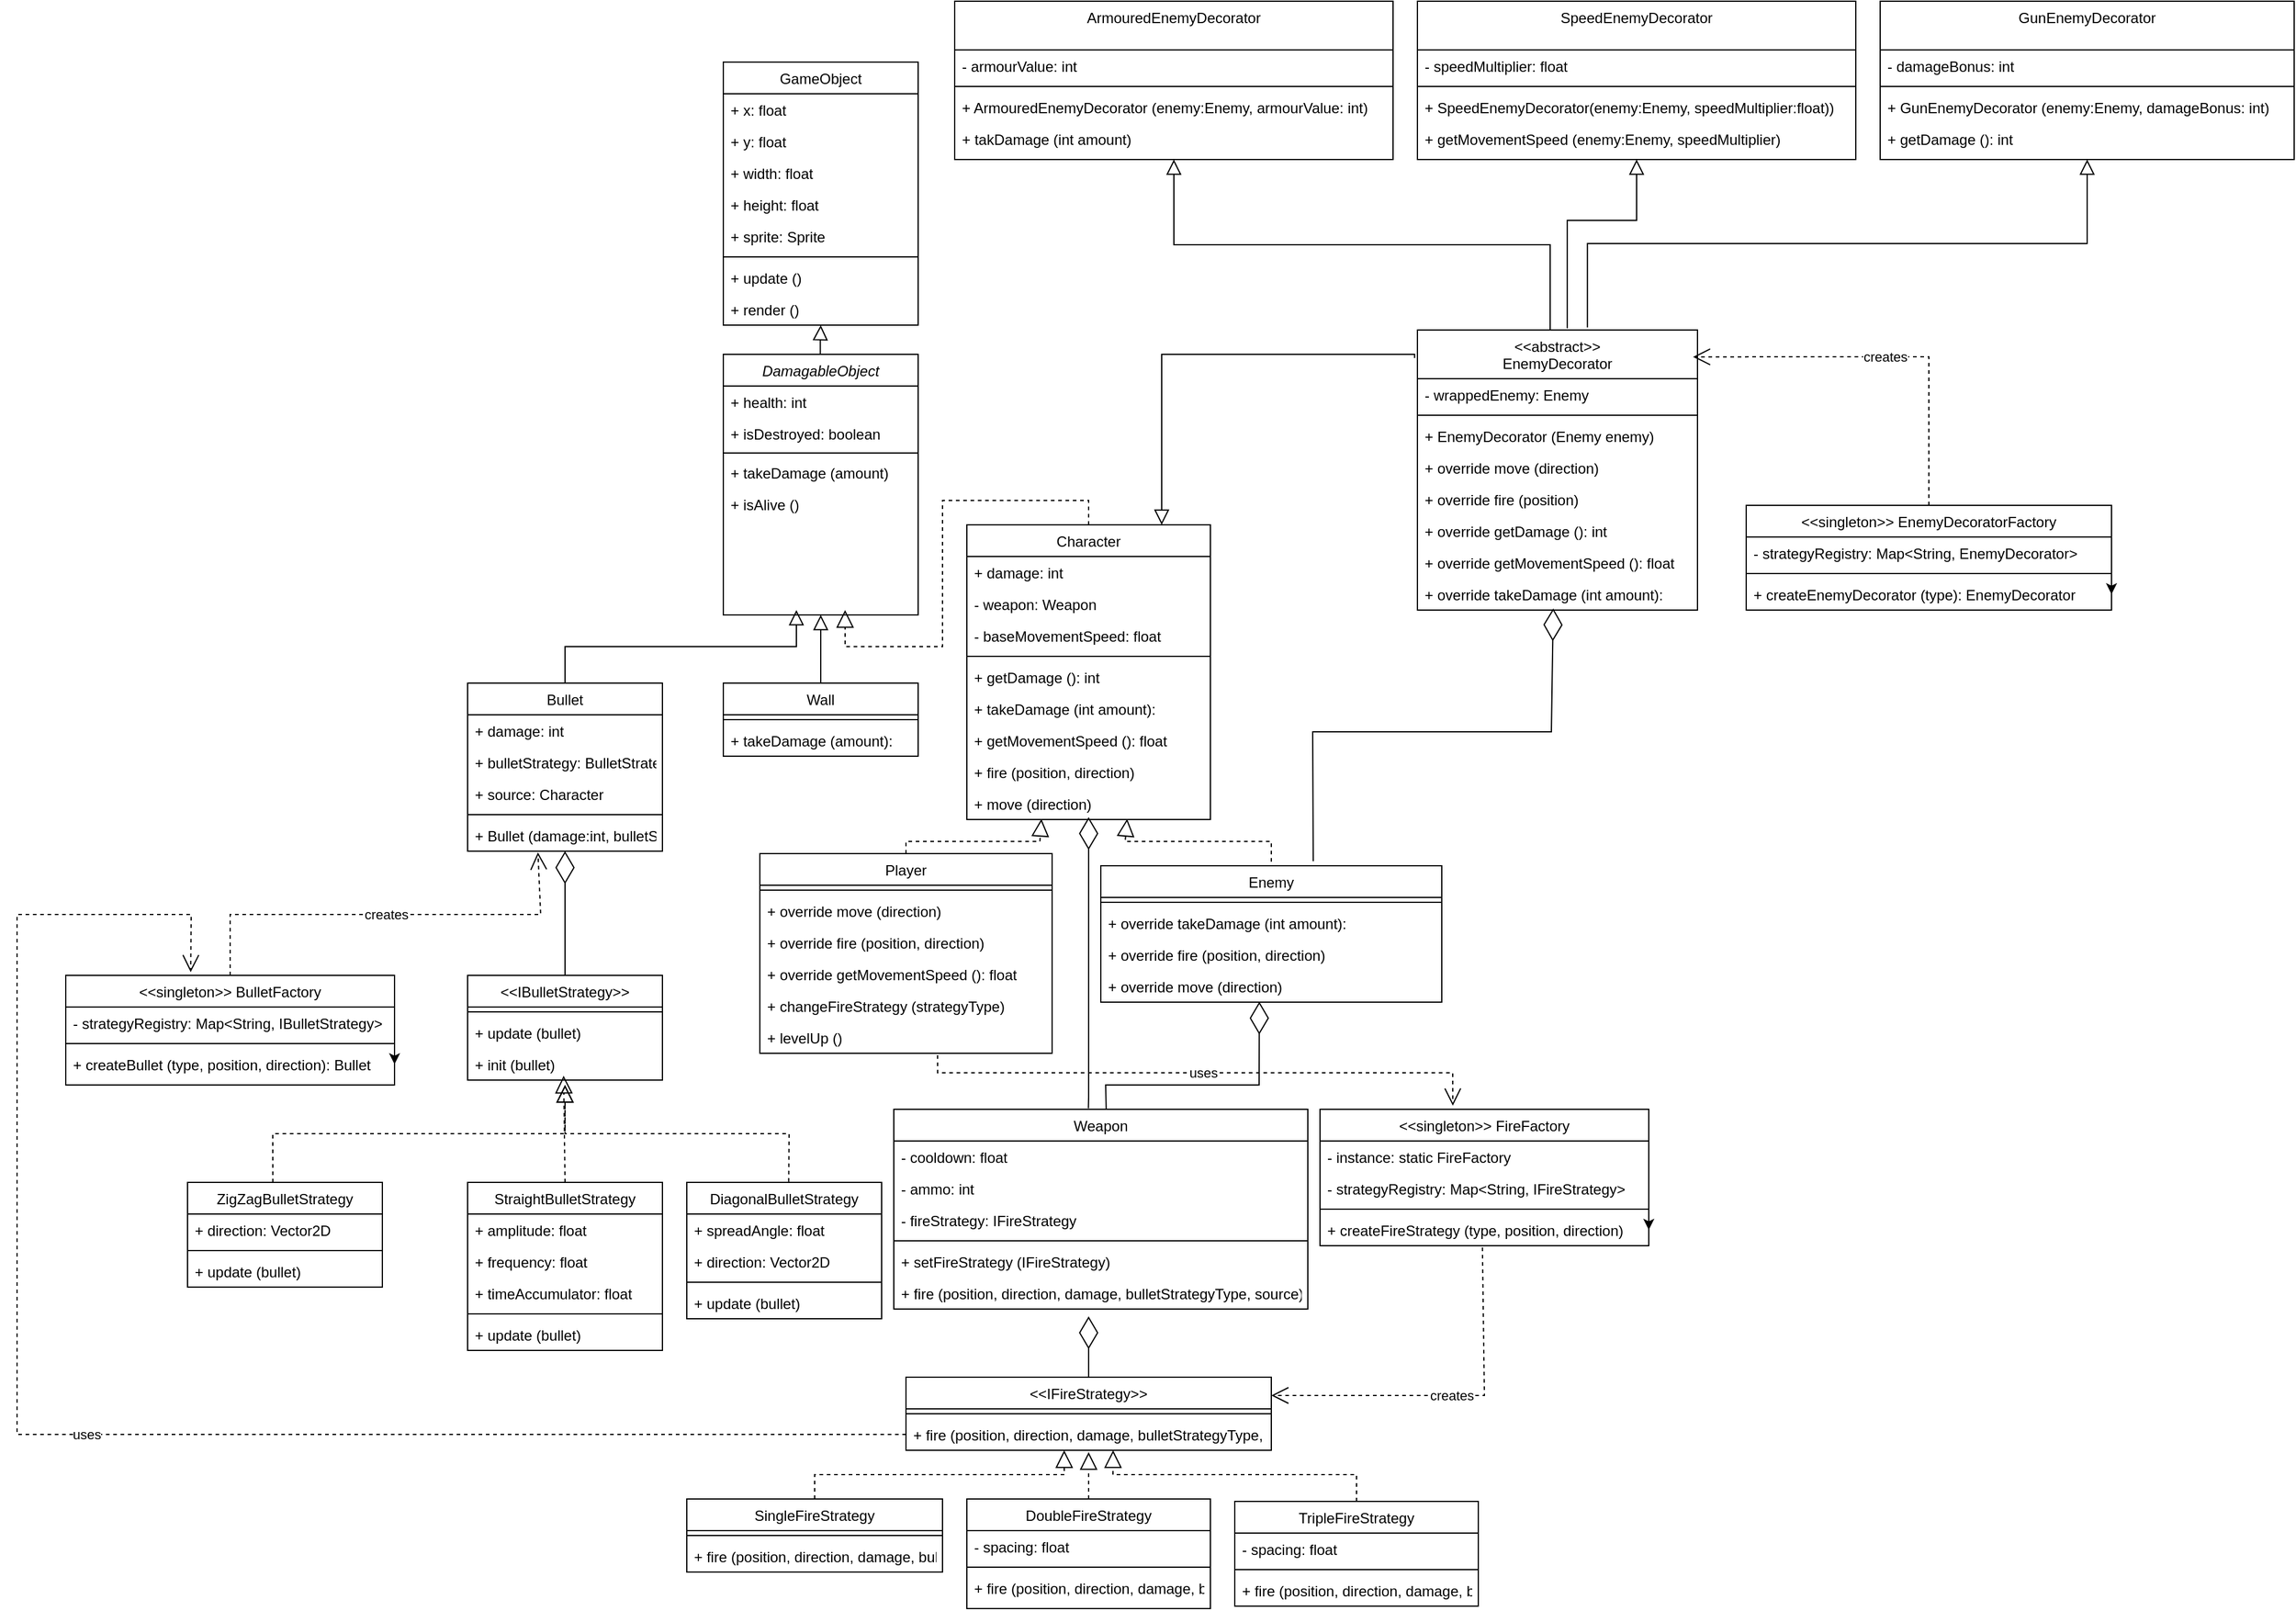 <mxfile version="26.0.16">
  <diagram id="C5RBs43oDa-KdzZeNtuy" name="Page-1">
    <mxGraphModel dx="4256" dy="2760" grid="1" gridSize="10" guides="1" tooltips="1" connect="1" arrows="1" fold="1" page="1" pageScale="1" pageWidth="827" pageHeight="1169" math="0" shadow="0">
      <root>
        <mxCell id="WIyWlLk6GJQsqaUBKTNV-0" />
        <mxCell id="WIyWlLk6GJQsqaUBKTNV-1" parent="WIyWlLk6GJQsqaUBKTNV-0" />
        <mxCell id="zkfFHV4jXpPFQw0GAbJ--0" value="DamagableObject" style="swimlane;fontStyle=2;align=center;verticalAlign=top;childLayout=stackLayout;horizontal=1;startSize=26;horizontalStack=0;resizeParent=1;resizeLast=0;collapsible=1;marginBottom=0;rounded=0;shadow=0;strokeWidth=1;" parent="WIyWlLk6GJQsqaUBKTNV-1" vertex="1">
          <mxGeometry x="220" y="120" width="160" height="214" as="geometry">
            <mxRectangle x="230" y="140" width="160" height="26" as="alternateBounds" />
          </mxGeometry>
        </mxCell>
        <mxCell id="BG8a-N2wwO81r_2obgj_-3" value="+ health: int" style="text;align=left;verticalAlign=top;spacingLeft=4;spacingRight=4;overflow=hidden;rotatable=0;points=[[0,0.5],[1,0.5]];portConstraint=eastwest;rounded=0;shadow=0;html=0;" vertex="1" parent="zkfFHV4jXpPFQw0GAbJ--0">
          <mxGeometry y="26" width="160" height="26" as="geometry" />
        </mxCell>
        <mxCell id="BG8a-N2wwO81r_2obgj_-19" value="+ isDestroyed: boolean" style="text;align=left;verticalAlign=top;spacingLeft=4;spacingRight=4;overflow=hidden;rotatable=0;points=[[0,0.5],[1,0.5]];portConstraint=eastwest;rounded=0;shadow=0;html=0;" vertex="1" parent="zkfFHV4jXpPFQw0GAbJ--0">
          <mxGeometry y="52" width="160" height="26" as="geometry" />
        </mxCell>
        <mxCell id="zkfFHV4jXpPFQw0GAbJ--4" value="" style="line;html=1;strokeWidth=1;align=left;verticalAlign=middle;spacingTop=-1;spacingLeft=3;spacingRight=3;rotatable=0;labelPosition=right;points=[];portConstraint=eastwest;" parent="zkfFHV4jXpPFQw0GAbJ--0" vertex="1">
          <mxGeometry y="78" width="160" height="6" as="geometry" />
        </mxCell>
        <mxCell id="zkfFHV4jXpPFQw0GAbJ--5" value="+ takeDamage (amount)" style="text;align=left;verticalAlign=top;spacingLeft=4;spacingRight=4;overflow=hidden;rotatable=0;points=[[0,0.5],[1,0.5]];portConstraint=eastwest;" parent="zkfFHV4jXpPFQw0GAbJ--0" vertex="1">
          <mxGeometry y="84" width="160" height="26" as="geometry" />
        </mxCell>
        <mxCell id="BG8a-N2wwO81r_2obgj_-20" value="+ isAlive ()" style="text;align=left;verticalAlign=top;spacingLeft=4;spacingRight=4;overflow=hidden;rotatable=0;points=[[0,0.5],[1,0.5]];portConstraint=eastwest;" vertex="1" parent="zkfFHV4jXpPFQw0GAbJ--0">
          <mxGeometry y="110" width="160" height="26" as="geometry" />
        </mxCell>
        <mxCell id="zkfFHV4jXpPFQw0GAbJ--6" value="Bullet" style="swimlane;fontStyle=0;align=center;verticalAlign=top;childLayout=stackLayout;horizontal=1;startSize=26;horizontalStack=0;resizeParent=1;resizeLast=0;collapsible=1;marginBottom=0;rounded=0;shadow=0;strokeWidth=1;" parent="WIyWlLk6GJQsqaUBKTNV-1" vertex="1">
          <mxGeometry x="10" y="390" width="160" height="138" as="geometry">
            <mxRectangle x="130" y="380" width="160" height="26" as="alternateBounds" />
          </mxGeometry>
        </mxCell>
        <mxCell id="zkfFHV4jXpPFQw0GAbJ--7" value="+ damage: int" style="text;align=left;verticalAlign=top;spacingLeft=4;spacingRight=4;overflow=hidden;rotatable=0;points=[[0,0.5],[1,0.5]];portConstraint=eastwest;" parent="zkfFHV4jXpPFQw0GAbJ--6" vertex="1">
          <mxGeometry y="26" width="160" height="26" as="geometry" />
        </mxCell>
        <mxCell id="zkfFHV4jXpPFQw0GAbJ--8" value="+ bulletStrategy: BulletStrategy" style="text;align=left;verticalAlign=top;spacingLeft=4;spacingRight=4;overflow=hidden;rotatable=0;points=[[0,0.5],[1,0.5]];portConstraint=eastwest;rounded=0;shadow=0;html=0;" parent="zkfFHV4jXpPFQw0GAbJ--6" vertex="1">
          <mxGeometry y="52" width="160" height="26" as="geometry" />
        </mxCell>
        <mxCell id="BG8a-N2wwO81r_2obgj_-188" value="+ source: Character" style="text;align=left;verticalAlign=top;spacingLeft=4;spacingRight=4;overflow=hidden;rotatable=0;points=[[0,0.5],[1,0.5]];portConstraint=eastwest;rounded=0;shadow=0;html=0;" vertex="1" parent="zkfFHV4jXpPFQw0GAbJ--6">
          <mxGeometry y="78" width="160" height="26" as="geometry" />
        </mxCell>
        <mxCell id="zkfFHV4jXpPFQw0GAbJ--9" value="" style="line;html=1;strokeWidth=1;align=left;verticalAlign=middle;spacingTop=-1;spacingLeft=3;spacingRight=3;rotatable=0;labelPosition=right;points=[];portConstraint=eastwest;" parent="zkfFHV4jXpPFQw0GAbJ--6" vertex="1">
          <mxGeometry y="104" width="160" height="8" as="geometry" />
        </mxCell>
        <mxCell id="BG8a-N2wwO81r_2obgj_-171" value="+ Bullet (damage:int, bulletStrategy: BulletStrategy)" style="text;align=left;verticalAlign=top;spacingLeft=4;spacingRight=4;overflow=hidden;rotatable=0;points=[[0,0.5],[1,0.5]];portConstraint=eastwest;rounded=0;shadow=0;html=0;" vertex="1" parent="zkfFHV4jXpPFQw0GAbJ--6">
          <mxGeometry y="112" width="160" height="26" as="geometry" />
        </mxCell>
        <mxCell id="zkfFHV4jXpPFQw0GAbJ--12" value="" style="endArrow=block;endSize=10;endFill=0;shadow=0;strokeWidth=1;rounded=0;curved=0;edgeStyle=elbowEdgeStyle;elbow=vertical;" parent="WIyWlLk6GJQsqaUBKTNV-1" source="zkfFHV4jXpPFQw0GAbJ--6" edge="1">
          <mxGeometry width="160" relative="1" as="geometry">
            <mxPoint x="200" y="203" as="sourcePoint" />
            <mxPoint x="280" y="330" as="targetPoint" />
          </mxGeometry>
        </mxCell>
        <mxCell id="zkfFHV4jXpPFQw0GAbJ--13" value="Wall" style="swimlane;fontStyle=0;align=center;verticalAlign=top;childLayout=stackLayout;horizontal=1;startSize=26;horizontalStack=0;resizeParent=1;resizeLast=0;collapsible=1;marginBottom=0;rounded=0;shadow=0;strokeWidth=1;" parent="WIyWlLk6GJQsqaUBKTNV-1" vertex="1">
          <mxGeometry x="220" y="390" width="160" height="60" as="geometry">
            <mxRectangle x="340" y="380" width="170" height="26" as="alternateBounds" />
          </mxGeometry>
        </mxCell>
        <mxCell id="zkfFHV4jXpPFQw0GAbJ--15" value="" style="line;html=1;strokeWidth=1;align=left;verticalAlign=middle;spacingTop=-1;spacingLeft=3;spacingRight=3;rotatable=0;labelPosition=right;points=[];portConstraint=eastwest;" parent="zkfFHV4jXpPFQw0GAbJ--13" vertex="1">
          <mxGeometry y="26" width="160" height="8" as="geometry" />
        </mxCell>
        <mxCell id="BG8a-N2wwO81r_2obgj_-189" value="+ takeDamage (amount): " style="text;align=left;verticalAlign=top;spacingLeft=4;spacingRight=4;overflow=hidden;rotatable=0;points=[[0,0.5],[1,0.5]];portConstraint=eastwest;" vertex="1" parent="zkfFHV4jXpPFQw0GAbJ--13">
          <mxGeometry y="34" width="160" height="26" as="geometry" />
        </mxCell>
        <mxCell id="zkfFHV4jXpPFQw0GAbJ--16" value="" style="endArrow=block;endSize=10;endFill=0;shadow=0;strokeWidth=1;rounded=0;curved=0;edgeStyle=elbowEdgeStyle;elbow=vertical;" parent="WIyWlLk6GJQsqaUBKTNV-1" source="zkfFHV4jXpPFQw0GAbJ--13" target="zkfFHV4jXpPFQw0GAbJ--0" edge="1">
          <mxGeometry width="160" relative="1" as="geometry">
            <mxPoint x="210" y="373" as="sourcePoint" />
            <mxPoint x="310" y="271" as="targetPoint" />
          </mxGeometry>
        </mxCell>
        <mxCell id="BG8a-N2wwO81r_2obgj_-4" value="Player" style="swimlane;fontStyle=0;align=center;verticalAlign=top;childLayout=stackLayout;horizontal=1;startSize=26;horizontalStack=0;resizeParent=1;resizeLast=0;collapsible=1;marginBottom=0;rounded=0;shadow=0;strokeWidth=1;" vertex="1" parent="WIyWlLk6GJQsqaUBKTNV-1">
          <mxGeometry x="250" y="530" width="240" height="164" as="geometry">
            <mxRectangle x="340" y="380" width="170" height="26" as="alternateBounds" />
          </mxGeometry>
        </mxCell>
        <mxCell id="BG8a-N2wwO81r_2obgj_-6" value="" style="line;html=1;strokeWidth=1;align=left;verticalAlign=middle;spacingTop=-1;spacingLeft=3;spacingRight=3;rotatable=0;labelPosition=right;points=[];portConstraint=eastwest;" vertex="1" parent="BG8a-N2wwO81r_2obgj_-4">
          <mxGeometry y="26" width="240" height="8" as="geometry" />
        </mxCell>
        <mxCell id="BG8a-N2wwO81r_2obgj_-63" value="+ override move (direction)" style="text;align=left;verticalAlign=top;spacingLeft=4;spacingRight=4;overflow=hidden;rotatable=0;points=[[0,0.5],[1,0.5]];portConstraint=eastwest;" vertex="1" parent="BG8a-N2wwO81r_2obgj_-4">
          <mxGeometry y="34" width="240" height="26" as="geometry" />
        </mxCell>
        <mxCell id="BG8a-N2wwO81r_2obgj_-133" value="+ override fire (position, direction)" style="text;align=left;verticalAlign=top;spacingLeft=4;spacingRight=4;overflow=hidden;rotatable=0;points=[[0,0.5],[1,0.5]];portConstraint=eastwest;" vertex="1" parent="BG8a-N2wwO81r_2obgj_-4">
          <mxGeometry y="60" width="240" height="26" as="geometry" />
        </mxCell>
        <mxCell id="BG8a-N2wwO81r_2obgj_-137" value="+ override getMovementSpeed (): float" style="text;align=left;verticalAlign=top;spacingLeft=4;spacingRight=4;overflow=hidden;rotatable=0;points=[[0,0.5],[1,0.5]];portConstraint=eastwest;" vertex="1" parent="BG8a-N2wwO81r_2obgj_-4">
          <mxGeometry y="86" width="240" height="26" as="geometry" />
        </mxCell>
        <mxCell id="BG8a-N2wwO81r_2obgj_-64" value="+ changeFireStrategy (strategyType)" style="text;align=left;verticalAlign=top;spacingLeft=4;spacingRight=4;overflow=hidden;rotatable=0;points=[[0,0.5],[1,0.5]];portConstraint=eastwest;" vertex="1" parent="BG8a-N2wwO81r_2obgj_-4">
          <mxGeometry y="112" width="240" height="26" as="geometry" />
        </mxCell>
        <mxCell id="BG8a-N2wwO81r_2obgj_-65" value="+ levelUp ()" style="text;align=left;verticalAlign=top;spacingLeft=4;spacingRight=4;overflow=hidden;rotatable=0;points=[[0,0.5],[1,0.5]];portConstraint=eastwest;" vertex="1" parent="BG8a-N2wwO81r_2obgj_-4">
          <mxGeometry y="138" width="240" height="26" as="geometry" />
        </mxCell>
        <mxCell id="BG8a-N2wwO81r_2obgj_-8" value="" style="endArrow=block;endSize=10;endFill=0;shadow=0;strokeWidth=1;rounded=0;curved=0;edgeStyle=elbowEdgeStyle;elbow=vertical;entryX=0.5;entryY=1;entryDx=0;entryDy=0;" edge="1" parent="WIyWlLk6GJQsqaUBKTNV-1" target="BG8a-N2wwO81r_2obgj_-9">
          <mxGeometry width="160" relative="1" as="geometry">
            <mxPoint x="299.66" y="120" as="sourcePoint" />
            <mxPoint x="299.66" y="64" as="targetPoint" />
          </mxGeometry>
        </mxCell>
        <mxCell id="BG8a-N2wwO81r_2obgj_-9" value="GameObject" style="swimlane;fontStyle=0;align=center;verticalAlign=top;childLayout=stackLayout;horizontal=1;startSize=26;horizontalStack=0;resizeParent=1;resizeLast=0;collapsible=1;marginBottom=0;rounded=0;shadow=0;strokeWidth=1;" vertex="1" parent="WIyWlLk6GJQsqaUBKTNV-1">
          <mxGeometry x="220" y="-120" width="160" height="216" as="geometry">
            <mxRectangle x="340" y="380" width="170" height="26" as="alternateBounds" />
          </mxGeometry>
        </mxCell>
        <mxCell id="BG8a-N2wwO81r_2obgj_-10" value="+ x: float" style="text;align=left;verticalAlign=top;spacingLeft=4;spacingRight=4;overflow=hidden;rotatable=0;points=[[0,0.5],[1,0.5]];portConstraint=eastwest;" vertex="1" parent="BG8a-N2wwO81r_2obgj_-9">
          <mxGeometry y="26" width="160" height="26" as="geometry" />
        </mxCell>
        <mxCell id="BG8a-N2wwO81r_2obgj_-13" value="+ y: float" style="text;align=left;verticalAlign=top;spacingLeft=4;spacingRight=4;overflow=hidden;rotatable=0;points=[[0,0.5],[1,0.5]];portConstraint=eastwest;" vertex="1" parent="BG8a-N2wwO81r_2obgj_-9">
          <mxGeometry y="52" width="160" height="26" as="geometry" />
        </mxCell>
        <mxCell id="BG8a-N2wwO81r_2obgj_-14" value="+ width: float" style="text;align=left;verticalAlign=top;spacingLeft=4;spacingRight=4;overflow=hidden;rotatable=0;points=[[0,0.5],[1,0.5]];portConstraint=eastwest;" vertex="1" parent="BG8a-N2wwO81r_2obgj_-9">
          <mxGeometry y="78" width="160" height="26" as="geometry" />
        </mxCell>
        <mxCell id="BG8a-N2wwO81r_2obgj_-15" value="+ height: float" style="text;align=left;verticalAlign=top;spacingLeft=4;spacingRight=4;overflow=hidden;rotatable=0;points=[[0,0.5],[1,0.5]];portConstraint=eastwest;" vertex="1" parent="BG8a-N2wwO81r_2obgj_-9">
          <mxGeometry y="104" width="160" height="26" as="geometry" />
        </mxCell>
        <mxCell id="BG8a-N2wwO81r_2obgj_-16" value="+ sprite: Sprite" style="text;align=left;verticalAlign=top;spacingLeft=4;spacingRight=4;overflow=hidden;rotatable=0;points=[[0,0.5],[1,0.5]];portConstraint=eastwest;" vertex="1" parent="BG8a-N2wwO81r_2obgj_-9">
          <mxGeometry y="130" width="160" height="26" as="geometry" />
        </mxCell>
        <mxCell id="BG8a-N2wwO81r_2obgj_-11" value="" style="line;html=1;strokeWidth=1;align=left;verticalAlign=middle;spacingTop=-1;spacingLeft=3;spacingRight=3;rotatable=0;labelPosition=right;points=[];portConstraint=eastwest;" vertex="1" parent="BG8a-N2wwO81r_2obgj_-9">
          <mxGeometry y="156" width="160" height="8" as="geometry" />
        </mxCell>
        <mxCell id="BG8a-N2wwO81r_2obgj_-17" value="+ update ()" style="text;align=left;verticalAlign=top;spacingLeft=4;spacingRight=4;overflow=hidden;rotatable=0;points=[[0,0.5],[1,0.5]];portConstraint=eastwest;" vertex="1" parent="BG8a-N2wwO81r_2obgj_-9">
          <mxGeometry y="164" width="160" height="26" as="geometry" />
        </mxCell>
        <mxCell id="BG8a-N2wwO81r_2obgj_-18" value="+ render ()" style="text;align=left;verticalAlign=top;spacingLeft=4;spacingRight=4;overflow=hidden;rotatable=0;points=[[0,0.5],[1,0.5]];portConstraint=eastwest;" vertex="1" parent="BG8a-N2wwO81r_2obgj_-9">
          <mxGeometry y="190" width="160" height="26" as="geometry" />
        </mxCell>
        <mxCell id="BG8a-N2wwO81r_2obgj_-21" value="" style="endArrow=diamondThin;endFill=0;endSize=24;html=1;rounded=0;entryX=0.5;entryY=1;entryDx=0;entryDy=0;exitX=0.5;exitY=0;exitDx=0;exitDy=0;" edge="1" parent="WIyWlLk6GJQsqaUBKTNV-1" source="BG8a-N2wwO81r_2obgj_-22" target="zkfFHV4jXpPFQw0GAbJ--6">
          <mxGeometry width="160" relative="1" as="geometry">
            <mxPoint x="90" y="620" as="sourcePoint" />
            <mxPoint x="190" y="610" as="targetPoint" />
          </mxGeometry>
        </mxCell>
        <mxCell id="BG8a-N2wwO81r_2obgj_-22" value="&lt;&lt;IBulletStrategy&gt;&gt;" style="swimlane;fontStyle=0;align=center;verticalAlign=top;childLayout=stackLayout;horizontal=1;startSize=26;horizontalStack=0;resizeParent=1;resizeLast=0;collapsible=1;marginBottom=0;rounded=0;shadow=0;strokeWidth=1;" vertex="1" parent="WIyWlLk6GJQsqaUBKTNV-1">
          <mxGeometry x="10" y="630" width="160" height="86" as="geometry">
            <mxRectangle x="340" y="380" width="170" height="26" as="alternateBounds" />
          </mxGeometry>
        </mxCell>
        <mxCell id="BG8a-N2wwO81r_2obgj_-24" value="" style="line;html=1;strokeWidth=1;align=left;verticalAlign=middle;spacingTop=-1;spacingLeft=3;spacingRight=3;rotatable=0;labelPosition=right;points=[];portConstraint=eastwest;" vertex="1" parent="BG8a-N2wwO81r_2obgj_-22">
          <mxGeometry y="26" width="160" height="8" as="geometry" />
        </mxCell>
        <mxCell id="BG8a-N2wwO81r_2obgj_-23" value="+ update (bullet)" style="text;align=left;verticalAlign=top;spacingLeft=4;spacingRight=4;overflow=hidden;rotatable=0;points=[[0,0.5],[1,0.5]];portConstraint=eastwest;" vertex="1" parent="BG8a-N2wwO81r_2obgj_-22">
          <mxGeometry y="34" width="160" height="26" as="geometry" />
        </mxCell>
        <mxCell id="BG8a-N2wwO81r_2obgj_-25" value="+ init (bullet)" style="text;align=left;verticalAlign=top;spacingLeft=4;spacingRight=4;overflow=hidden;rotatable=0;points=[[0,0.5],[1,0.5]];portConstraint=eastwest;" vertex="1" parent="BG8a-N2wwO81r_2obgj_-22">
          <mxGeometry y="60" width="160" height="26" as="geometry" />
        </mxCell>
        <mxCell id="BG8a-N2wwO81r_2obgj_-26" value="" style="endArrow=block;dashed=1;endFill=0;endSize=12;html=1;rounded=0;entryX=0.493;entryY=0.863;entryDx=0;entryDy=0;entryPerimeter=0;" edge="1" parent="WIyWlLk6GJQsqaUBKTNV-1" target="BG8a-N2wwO81r_2obgj_-25">
          <mxGeometry width="160" relative="1" as="geometry">
            <mxPoint x="90" y="800" as="sourcePoint" />
            <mxPoint x="90" y="718" as="targetPoint" />
          </mxGeometry>
        </mxCell>
        <mxCell id="BG8a-N2wwO81r_2obgj_-27" value="ZigZagBulletStrategy" style="swimlane;fontStyle=0;align=center;verticalAlign=top;childLayout=stackLayout;horizontal=1;startSize=26;horizontalStack=0;resizeParent=1;resizeLast=0;collapsible=1;marginBottom=0;rounded=0;shadow=0;strokeWidth=1;" vertex="1" parent="WIyWlLk6GJQsqaUBKTNV-1">
          <mxGeometry x="-220" y="800" width="160" height="86" as="geometry">
            <mxRectangle x="340" y="380" width="170" height="26" as="alternateBounds" />
          </mxGeometry>
        </mxCell>
        <mxCell id="BG8a-N2wwO81r_2obgj_-29" value="+ direction: Vector2D" style="text;align=left;verticalAlign=top;spacingLeft=4;spacingRight=4;overflow=hidden;rotatable=0;points=[[0,0.5],[1,0.5]];portConstraint=eastwest;" vertex="1" parent="BG8a-N2wwO81r_2obgj_-27">
          <mxGeometry y="26" width="160" height="26" as="geometry" />
        </mxCell>
        <mxCell id="BG8a-N2wwO81r_2obgj_-28" value="" style="line;html=1;strokeWidth=1;align=left;verticalAlign=middle;spacingTop=-1;spacingLeft=3;spacingRight=3;rotatable=0;labelPosition=right;points=[];portConstraint=eastwest;" vertex="1" parent="BG8a-N2wwO81r_2obgj_-27">
          <mxGeometry y="52" width="160" height="8" as="geometry" />
        </mxCell>
        <mxCell id="BG8a-N2wwO81r_2obgj_-30" value="+ update (bullet)" style="text;align=left;verticalAlign=top;spacingLeft=4;spacingRight=4;overflow=hidden;rotatable=0;points=[[0,0.5],[1,0.5]];portConstraint=eastwest;" vertex="1" parent="BG8a-N2wwO81r_2obgj_-27">
          <mxGeometry y="60" width="160" height="26" as="geometry" />
        </mxCell>
        <mxCell id="BG8a-N2wwO81r_2obgj_-31" value="StraightBulletStrategy" style="swimlane;fontStyle=0;align=center;verticalAlign=top;childLayout=stackLayout;horizontal=1;startSize=26;horizontalStack=0;resizeParent=1;resizeLast=0;collapsible=1;marginBottom=0;rounded=0;shadow=0;strokeWidth=1;" vertex="1" parent="WIyWlLk6GJQsqaUBKTNV-1">
          <mxGeometry x="10" y="800" width="160" height="138" as="geometry">
            <mxRectangle x="340" y="380" width="170" height="26" as="alternateBounds" />
          </mxGeometry>
        </mxCell>
        <mxCell id="BG8a-N2wwO81r_2obgj_-33" value="+ amplitude: float" style="text;align=left;verticalAlign=top;spacingLeft=4;spacingRight=4;overflow=hidden;rotatable=0;points=[[0,0.5],[1,0.5]];portConstraint=eastwest;" vertex="1" parent="BG8a-N2wwO81r_2obgj_-31">
          <mxGeometry y="26" width="160" height="26" as="geometry" />
        </mxCell>
        <mxCell id="BG8a-N2wwO81r_2obgj_-39" value="+ frequency: float" style="text;align=left;verticalAlign=top;spacingLeft=4;spacingRight=4;overflow=hidden;rotatable=0;points=[[0,0.5],[1,0.5]];portConstraint=eastwest;" vertex="1" parent="BG8a-N2wwO81r_2obgj_-31">
          <mxGeometry y="52" width="160" height="26" as="geometry" />
        </mxCell>
        <mxCell id="BG8a-N2wwO81r_2obgj_-40" value="+ timeAccumulator: float" style="text;align=left;verticalAlign=top;spacingLeft=4;spacingRight=4;overflow=hidden;rotatable=0;points=[[0,0.5],[1,0.5]];portConstraint=eastwest;" vertex="1" parent="BG8a-N2wwO81r_2obgj_-31">
          <mxGeometry y="78" width="160" height="26" as="geometry" />
        </mxCell>
        <mxCell id="BG8a-N2wwO81r_2obgj_-32" value="" style="line;html=1;strokeWidth=1;align=left;verticalAlign=middle;spacingTop=-1;spacingLeft=3;spacingRight=3;rotatable=0;labelPosition=right;points=[];portConstraint=eastwest;" vertex="1" parent="BG8a-N2wwO81r_2obgj_-31">
          <mxGeometry y="104" width="160" height="8" as="geometry" />
        </mxCell>
        <mxCell id="BG8a-N2wwO81r_2obgj_-34" value="+ update (bullet)" style="text;align=left;verticalAlign=top;spacingLeft=4;spacingRight=4;overflow=hidden;rotatable=0;points=[[0,0.5],[1,0.5]];portConstraint=eastwest;" vertex="1" parent="BG8a-N2wwO81r_2obgj_-31">
          <mxGeometry y="112" width="160" height="26" as="geometry" />
        </mxCell>
        <mxCell id="BG8a-N2wwO81r_2obgj_-35" value="DiagonalBulletStrategy" style="swimlane;fontStyle=0;align=center;verticalAlign=top;childLayout=stackLayout;horizontal=1;startSize=26;horizontalStack=0;resizeParent=1;resizeLast=0;collapsible=1;marginBottom=0;rounded=0;shadow=0;strokeWidth=1;" vertex="1" parent="WIyWlLk6GJQsqaUBKTNV-1">
          <mxGeometry x="190" y="800" width="160" height="112" as="geometry">
            <mxRectangle x="340" y="380" width="170" height="26" as="alternateBounds" />
          </mxGeometry>
        </mxCell>
        <mxCell id="BG8a-N2wwO81r_2obgj_-38" value="+ spreadAngle: float" style="text;align=left;verticalAlign=top;spacingLeft=4;spacingRight=4;overflow=hidden;rotatable=0;points=[[0,0.5],[1,0.5]];portConstraint=eastwest;" vertex="1" parent="BG8a-N2wwO81r_2obgj_-35">
          <mxGeometry y="26" width="160" height="26" as="geometry" />
        </mxCell>
        <mxCell id="BG8a-N2wwO81r_2obgj_-41" value="+ direction: Vector2D" style="text;align=left;verticalAlign=top;spacingLeft=4;spacingRight=4;overflow=hidden;rotatable=0;points=[[0,0.5],[1,0.5]];portConstraint=eastwest;" vertex="1" parent="BG8a-N2wwO81r_2obgj_-35">
          <mxGeometry y="52" width="160" height="26" as="geometry" />
        </mxCell>
        <mxCell id="BG8a-N2wwO81r_2obgj_-36" value="" style="line;html=1;strokeWidth=1;align=left;verticalAlign=middle;spacingTop=-1;spacingLeft=3;spacingRight=3;rotatable=0;labelPosition=right;points=[];portConstraint=eastwest;" vertex="1" parent="BG8a-N2wwO81r_2obgj_-35">
          <mxGeometry y="78" width="160" height="8" as="geometry" />
        </mxCell>
        <mxCell id="BG8a-N2wwO81r_2obgj_-37" value="+ update (bullet)" style="text;align=left;verticalAlign=top;spacingLeft=4;spacingRight=4;overflow=hidden;rotatable=0;points=[[0,0.5],[1,0.5]];portConstraint=eastwest;" vertex="1" parent="BG8a-N2wwO81r_2obgj_-35">
          <mxGeometry y="86" width="160" height="26" as="geometry" />
        </mxCell>
        <mxCell id="BG8a-N2wwO81r_2obgj_-42" value="" style="endArrow=block;dashed=1;endFill=0;endSize=12;html=1;rounded=0;exitX=0.438;exitY=0;exitDx=0;exitDy=0;exitPerimeter=0;" edge="1" parent="WIyWlLk6GJQsqaUBKTNV-1" source="BG8a-N2wwO81r_2obgj_-27">
          <mxGeometry width="160" relative="1" as="geometry">
            <mxPoint x="100" y="810" as="sourcePoint" />
            <mxPoint x="90" y="720" as="targetPoint" />
            <Array as="points">
              <mxPoint x="-150" y="760" />
              <mxPoint x="90" y="760" />
            </Array>
          </mxGeometry>
        </mxCell>
        <mxCell id="BG8a-N2wwO81r_2obgj_-43" value="" style="endArrow=block;dashed=1;endFill=0;endSize=12;html=1;rounded=0;exitX=0.523;exitY=-0.005;exitDx=0;exitDy=0;exitPerimeter=0;" edge="1" parent="WIyWlLk6GJQsqaUBKTNV-1" source="BG8a-N2wwO81r_2obgj_-35">
          <mxGeometry width="160" relative="1" as="geometry">
            <mxPoint x="100" y="810" as="sourcePoint" />
            <mxPoint x="90" y="720" as="targetPoint" />
            <Array as="points">
              <mxPoint x="274" y="760" />
              <mxPoint x="90" y="760" />
            </Array>
          </mxGeometry>
        </mxCell>
        <mxCell id="BG8a-N2wwO81r_2obgj_-44" value="creates" style="endArrow=open;endSize=12;dashed=1;html=1;rounded=0;exitX=0.5;exitY=0;exitDx=0;exitDy=0;entryX=0.361;entryY=1.04;entryDx=0;entryDy=0;entryPerimeter=0;" edge="1" parent="WIyWlLk6GJQsqaUBKTNV-1" source="BG8a-N2wwO81r_2obgj_-45" target="BG8a-N2wwO81r_2obgj_-171">
          <mxGeometry width="160" relative="1" as="geometry">
            <mxPoint x="-180" y="590" as="sourcePoint" />
            <mxPoint x="70" y="480" as="targetPoint" />
            <Array as="points">
              <mxPoint x="-185" y="580" />
              <mxPoint x="70" y="580" />
            </Array>
          </mxGeometry>
        </mxCell>
        <mxCell id="BG8a-N2wwO81r_2obgj_-45" value="&lt;&lt;singleton&gt;&gt; BulletFactory" style="swimlane;fontStyle=0;align=center;verticalAlign=top;childLayout=stackLayout;horizontal=1;startSize=26;horizontalStack=0;resizeParent=1;resizeLast=0;collapsible=1;marginBottom=0;rounded=0;shadow=0;strokeWidth=1;" vertex="1" parent="WIyWlLk6GJQsqaUBKTNV-1">
          <mxGeometry x="-320" y="630" width="270" height="90" as="geometry">
            <mxRectangle x="340" y="380" width="170" height="26" as="alternateBounds" />
          </mxGeometry>
        </mxCell>
        <mxCell id="BG8a-N2wwO81r_2obgj_-50" style="edgeStyle=orthogonalEdgeStyle;rounded=0;orthogonalLoop=1;jettySize=auto;html=1;exitX=1;exitY=0.5;exitDx=0;exitDy=0;entryX=1;entryY=0.5;entryDx=0;entryDy=0;" edge="1" parent="BG8a-N2wwO81r_2obgj_-45" source="BG8a-N2wwO81r_2obgj_-47" target="BG8a-N2wwO81r_2obgj_-48">
          <mxGeometry relative="1" as="geometry" />
        </mxCell>
        <mxCell id="BG8a-N2wwO81r_2obgj_-47" value="- strategyRegistry: Map&lt;String, IBulletStrategy&gt;" style="text;align=left;verticalAlign=top;spacingLeft=4;spacingRight=4;overflow=hidden;rotatable=0;points=[[0,0.5],[1,0.5]];portConstraint=eastwest;" vertex="1" parent="BG8a-N2wwO81r_2obgj_-45">
          <mxGeometry y="26" width="270" height="26" as="geometry" />
        </mxCell>
        <mxCell id="BG8a-N2wwO81r_2obgj_-46" value="" style="line;html=1;strokeWidth=1;align=left;verticalAlign=middle;spacingTop=-1;spacingLeft=3;spacingRight=3;rotatable=0;labelPosition=right;points=[];portConstraint=eastwest;" vertex="1" parent="BG8a-N2wwO81r_2obgj_-45">
          <mxGeometry y="52" width="270" height="8" as="geometry" />
        </mxCell>
        <mxCell id="BG8a-N2wwO81r_2obgj_-48" value="+ createBullet (type, position, direction): Bullet" style="text;align=left;verticalAlign=top;spacingLeft=4;spacingRight=4;overflow=hidden;rotatable=0;points=[[0,0.5],[1,0.5]];portConstraint=eastwest;" vertex="1" parent="BG8a-N2wwO81r_2obgj_-45">
          <mxGeometry y="60" width="270" height="26" as="geometry" />
        </mxCell>
        <mxCell id="BG8a-N2wwO81r_2obgj_-51" value="Character" style="swimlane;fontStyle=0;align=center;verticalAlign=top;childLayout=stackLayout;horizontal=1;startSize=26;horizontalStack=0;resizeParent=1;resizeLast=0;collapsible=1;marginBottom=0;rounded=0;shadow=0;strokeWidth=1;" vertex="1" parent="WIyWlLk6GJQsqaUBKTNV-1">
          <mxGeometry x="420" y="260" width="200" height="242" as="geometry">
            <mxRectangle x="340" y="380" width="170" height="26" as="alternateBounds" />
          </mxGeometry>
        </mxCell>
        <mxCell id="BG8a-N2wwO81r_2obgj_-54" value="+ damage: int" style="text;align=left;verticalAlign=top;spacingLeft=4;spacingRight=4;overflow=hidden;rotatable=0;points=[[0,0.5],[1,0.5]];portConstraint=eastwest;" vertex="1" parent="BG8a-N2wwO81r_2obgj_-51">
          <mxGeometry y="26" width="200" height="26" as="geometry" />
        </mxCell>
        <mxCell id="BG8a-N2wwO81r_2obgj_-66" value="- weapon: Weapon" style="text;align=left;verticalAlign=top;spacingLeft=4;spacingRight=4;overflow=hidden;rotatable=0;points=[[0,0.5],[1,0.5]];portConstraint=eastwest;" vertex="1" parent="BG8a-N2wwO81r_2obgj_-51">
          <mxGeometry y="52" width="200" height="26" as="geometry" />
        </mxCell>
        <mxCell id="BG8a-N2wwO81r_2obgj_-186" value="- baseMovementSpeed: float" style="text;align=left;verticalAlign=top;spacingLeft=4;spacingRight=4;overflow=hidden;rotatable=0;points=[[0,0.5],[1,0.5]];portConstraint=eastwest;" vertex="1" parent="BG8a-N2wwO81r_2obgj_-51">
          <mxGeometry y="78" width="200" height="26" as="geometry" />
        </mxCell>
        <mxCell id="BG8a-N2wwO81r_2obgj_-52" value="" style="line;html=1;strokeWidth=1;align=left;verticalAlign=middle;spacingTop=-1;spacingLeft=3;spacingRight=3;rotatable=0;labelPosition=right;points=[];portConstraint=eastwest;" vertex="1" parent="BG8a-N2wwO81r_2obgj_-51">
          <mxGeometry y="104" width="200" height="8" as="geometry" />
        </mxCell>
        <mxCell id="BG8a-N2wwO81r_2obgj_-55" value="+ getDamage (): int" style="text;align=left;verticalAlign=top;spacingLeft=4;spacingRight=4;overflow=hidden;rotatable=0;points=[[0,0.5],[1,0.5]];portConstraint=eastwest;" vertex="1" parent="BG8a-N2wwO81r_2obgj_-51">
          <mxGeometry y="112" width="200" height="26" as="geometry" />
        </mxCell>
        <mxCell id="BG8a-N2wwO81r_2obgj_-125" value="+ takeDamage (int amount):" style="text;align=left;verticalAlign=top;spacingLeft=4;spacingRight=4;overflow=hidden;rotatable=0;points=[[0,0.5],[1,0.5]];portConstraint=eastwest;" vertex="1" parent="BG8a-N2wwO81r_2obgj_-51">
          <mxGeometry y="138" width="200" height="26" as="geometry" />
        </mxCell>
        <mxCell id="BG8a-N2wwO81r_2obgj_-136" value="+ getMovementSpeed (): float" style="text;align=left;verticalAlign=top;spacingLeft=4;spacingRight=4;overflow=hidden;rotatable=0;points=[[0,0.5],[1,0.5]];portConstraint=eastwest;" vertex="1" parent="BG8a-N2wwO81r_2obgj_-51">
          <mxGeometry y="164" width="200" height="26" as="geometry" />
        </mxCell>
        <mxCell id="BG8a-N2wwO81r_2obgj_-131" value="+ fire (position, direction)" style="text;align=left;verticalAlign=top;spacingLeft=4;spacingRight=4;overflow=hidden;rotatable=0;points=[[0,0.5],[1,0.5]];portConstraint=eastwest;" vertex="1" parent="BG8a-N2wwO81r_2obgj_-51">
          <mxGeometry y="190" width="200" height="26" as="geometry" />
        </mxCell>
        <mxCell id="BG8a-N2wwO81r_2obgj_-123" value="+ move (direction)" style="text;align=left;verticalAlign=top;spacingLeft=4;spacingRight=4;overflow=hidden;rotatable=0;points=[[0,0.5],[1,0.5]];portConstraint=eastwest;" vertex="1" parent="BG8a-N2wwO81r_2obgj_-51">
          <mxGeometry y="216" width="200" height="26" as="geometry" />
        </mxCell>
        <mxCell id="BG8a-N2wwO81r_2obgj_-53" value="" style="endArrow=block;dashed=1;endFill=0;endSize=12;html=1;rounded=0;exitX=0.5;exitY=0;exitDx=0;exitDy=0;" edge="1" parent="WIyWlLk6GJQsqaUBKTNV-1" source="BG8a-N2wwO81r_2obgj_-51">
          <mxGeometry width="160" relative="1" as="geometry">
            <mxPoint x="524" y="390" as="sourcePoint" />
            <mxPoint x="320" y="330" as="targetPoint" />
            <Array as="points">
              <mxPoint x="520" y="240" />
              <mxPoint x="400" y="240" />
              <mxPoint x="400" y="360" />
              <mxPoint x="320" y="360" />
            </Array>
          </mxGeometry>
        </mxCell>
        <mxCell id="BG8a-N2wwO81r_2obgj_-56" value="" style="endArrow=block;dashed=1;endFill=0;endSize=12;html=1;rounded=0;exitX=0.5;exitY=0;exitDx=0;exitDy=0;entryX=0.306;entryY=0.981;entryDx=0;entryDy=0;entryPerimeter=0;" edge="1" parent="WIyWlLk6GJQsqaUBKTNV-1" source="BG8a-N2wwO81r_2obgj_-4" target="BG8a-N2wwO81r_2obgj_-123">
          <mxGeometry width="160" relative="1" as="geometry">
            <mxPoint x="530" y="400" as="sourcePoint" />
            <mxPoint x="510" y="510" as="targetPoint" />
            <Array as="points">
              <mxPoint x="370" y="520" />
              <mxPoint x="480" y="520" />
            </Array>
          </mxGeometry>
        </mxCell>
        <mxCell id="BG8a-N2wwO81r_2obgj_-59" value="Enemy" style="swimlane;fontStyle=0;align=center;verticalAlign=top;childLayout=stackLayout;horizontal=1;startSize=26;horizontalStack=0;resizeParent=1;resizeLast=0;collapsible=1;marginBottom=0;rounded=0;shadow=0;strokeWidth=1;" vertex="1" parent="WIyWlLk6GJQsqaUBKTNV-1">
          <mxGeometry x="530" y="540" width="280" height="112" as="geometry">
            <mxRectangle x="340" y="380" width="170" height="26" as="alternateBounds" />
          </mxGeometry>
        </mxCell>
        <mxCell id="BG8a-N2wwO81r_2obgj_-60" value="" style="line;html=1;strokeWidth=1;align=left;verticalAlign=middle;spacingTop=-1;spacingLeft=3;spacingRight=3;rotatable=0;labelPosition=right;points=[];portConstraint=eastwest;" vertex="1" parent="BG8a-N2wwO81r_2obgj_-59">
          <mxGeometry y="26" width="280" height="8" as="geometry" />
        </mxCell>
        <mxCell id="BG8a-N2wwO81r_2obgj_-127" value="+ override takeDamage (int amount):" style="text;align=left;verticalAlign=top;spacingLeft=4;spacingRight=4;overflow=hidden;rotatable=0;points=[[0,0.5],[1,0.5]];portConstraint=eastwest;" vertex="1" parent="BG8a-N2wwO81r_2obgj_-59">
          <mxGeometry y="34" width="280" height="26" as="geometry" />
        </mxCell>
        <mxCell id="BG8a-N2wwO81r_2obgj_-132" value="+ override fire (position, direction)" style="text;align=left;verticalAlign=top;spacingLeft=4;spacingRight=4;overflow=hidden;rotatable=0;points=[[0,0.5],[1,0.5]];portConstraint=eastwest;" vertex="1" parent="BG8a-N2wwO81r_2obgj_-59">
          <mxGeometry y="60" width="280" height="26" as="geometry" />
        </mxCell>
        <mxCell id="BG8a-N2wwO81r_2obgj_-128" value="+ override move (direction)" style="text;align=left;verticalAlign=top;spacingLeft=4;spacingRight=4;overflow=hidden;rotatable=0;points=[[0,0.5],[1,0.5]];portConstraint=eastwest;" vertex="1" parent="BG8a-N2wwO81r_2obgj_-59">
          <mxGeometry y="86" width="280" height="26" as="geometry" />
        </mxCell>
        <mxCell id="BG8a-N2wwO81r_2obgj_-62" value="" style="endArrow=block;dashed=1;endFill=0;endSize=12;html=1;rounded=0;entryX=0.658;entryY=0.981;entryDx=0;entryDy=0;entryPerimeter=0;exitX=0.5;exitY=-0.03;exitDx=0;exitDy=0;exitPerimeter=0;" edge="1" parent="WIyWlLk6GJQsqaUBKTNV-1" source="BG8a-N2wwO81r_2obgj_-59" target="BG8a-N2wwO81r_2obgj_-123">
          <mxGeometry width="160" relative="1" as="geometry">
            <mxPoint x="660" y="530" as="sourcePoint" />
            <mxPoint x="530" y="489" as="targetPoint" />
            <Array as="points">
              <mxPoint x="670" y="520" />
              <mxPoint x="550" y="520" />
            </Array>
          </mxGeometry>
        </mxCell>
        <mxCell id="BG8a-N2wwO81r_2obgj_-67" value="Weapon" style="swimlane;fontStyle=0;align=center;verticalAlign=top;childLayout=stackLayout;horizontal=1;startSize=26;horizontalStack=0;resizeParent=1;resizeLast=0;collapsible=1;marginBottom=0;rounded=0;shadow=0;strokeWidth=1;" vertex="1" parent="WIyWlLk6GJQsqaUBKTNV-1">
          <mxGeometry x="360" y="740" width="340" height="164" as="geometry">
            <mxRectangle x="340" y="380" width="170" height="26" as="alternateBounds" />
          </mxGeometry>
        </mxCell>
        <mxCell id="BG8a-N2wwO81r_2obgj_-68" value="- cooldown: float" style="text;align=left;verticalAlign=top;spacingLeft=4;spacingRight=4;overflow=hidden;rotatable=0;points=[[0,0.5],[1,0.5]];portConstraint=eastwest;" vertex="1" parent="BG8a-N2wwO81r_2obgj_-67">
          <mxGeometry y="26" width="340" height="26" as="geometry" />
        </mxCell>
        <mxCell id="BG8a-N2wwO81r_2obgj_-75" value="- ammo: int" style="text;align=left;verticalAlign=top;spacingLeft=4;spacingRight=4;overflow=hidden;rotatable=0;points=[[0,0.5],[1,0.5]];portConstraint=eastwest;" vertex="1" parent="BG8a-N2wwO81r_2obgj_-67">
          <mxGeometry y="52" width="340" height="26" as="geometry" />
        </mxCell>
        <mxCell id="BG8a-N2wwO81r_2obgj_-70" value="- fireStrategy: IFireStrategy" style="text;align=left;verticalAlign=top;spacingLeft=4;spacingRight=4;overflow=hidden;rotatable=0;points=[[0,0.5],[1,0.5]];portConstraint=eastwest;" vertex="1" parent="BG8a-N2wwO81r_2obgj_-67">
          <mxGeometry y="78" width="340" height="26" as="geometry" />
        </mxCell>
        <mxCell id="BG8a-N2wwO81r_2obgj_-69" value="" style="line;html=1;strokeWidth=1;align=left;verticalAlign=middle;spacingTop=-1;spacingLeft=3;spacingRight=3;rotatable=0;labelPosition=right;points=[];portConstraint=eastwest;" vertex="1" parent="BG8a-N2wwO81r_2obgj_-67">
          <mxGeometry y="104" width="340" height="8" as="geometry" />
        </mxCell>
        <mxCell id="BG8a-N2wwO81r_2obgj_-71" value="+ setFireStrategy (IFireStrategy)" style="text;align=left;verticalAlign=top;spacingLeft=4;spacingRight=4;overflow=hidden;rotatable=0;points=[[0,0.5],[1,0.5]];portConstraint=eastwest;" vertex="1" parent="BG8a-N2wwO81r_2obgj_-67">
          <mxGeometry y="112" width="340" height="26" as="geometry" />
        </mxCell>
        <mxCell id="BG8a-N2wwO81r_2obgj_-72" value="+ fire (position, direction, damage, bulletStrategyType, source)" style="text;align=left;verticalAlign=top;spacingLeft=4;spacingRight=4;overflow=hidden;rotatable=0;points=[[0,0.5],[1,0.5]];portConstraint=eastwest;" vertex="1" parent="BG8a-N2wwO81r_2obgj_-67">
          <mxGeometry y="138" width="340" height="26" as="geometry" />
        </mxCell>
        <mxCell id="BG8a-N2wwO81r_2obgj_-73" value="" style="endArrow=diamondThin;endFill=0;endSize=24;html=1;rounded=0;exitX=0.47;exitY=-0.005;exitDx=0;exitDy=0;exitPerimeter=0;" edge="1" parent="WIyWlLk6GJQsqaUBKTNV-1" source="BG8a-N2wwO81r_2obgj_-67">
          <mxGeometry width="160" relative="1" as="geometry">
            <mxPoint x="394.7" y="840" as="sourcePoint" />
            <mxPoint x="520" y="500" as="targetPoint" />
            <Array as="points">
              <mxPoint x="520" y="730" />
            </Array>
          </mxGeometry>
        </mxCell>
        <mxCell id="BG8a-N2wwO81r_2obgj_-74" value="" style="endArrow=diamondThin;endFill=0;endSize=24;html=1;rounded=0;exitX=0.513;exitY=0;exitDx=0;exitDy=0;exitPerimeter=0;entryX=0.465;entryY=0.986;entryDx=0;entryDy=0;entryPerimeter=0;" edge="1" parent="WIyWlLk6GJQsqaUBKTNV-1" source="BG8a-N2wwO81r_2obgj_-67" target="BG8a-N2wwO81r_2obgj_-128">
          <mxGeometry width="160" relative="1" as="geometry">
            <mxPoint x="650" y="780" as="sourcePoint" />
            <mxPoint x="660" y="680" as="targetPoint" />
            <Array as="points">
              <mxPoint x="534" y="720" />
              <mxPoint x="660" y="720" />
            </Array>
          </mxGeometry>
        </mxCell>
        <mxCell id="BG8a-N2wwO81r_2obgj_-80" value="&lt;&lt;IFireStrategy&gt;&gt;" style="swimlane;fontStyle=0;align=center;verticalAlign=top;childLayout=stackLayout;horizontal=1;startSize=26;horizontalStack=0;resizeParent=1;resizeLast=0;collapsible=1;marginBottom=0;rounded=0;shadow=0;strokeWidth=1;" vertex="1" parent="WIyWlLk6GJQsqaUBKTNV-1">
          <mxGeometry x="370" y="960" width="300" height="60" as="geometry">
            <mxRectangle x="340" y="380" width="170" height="26" as="alternateBounds" />
          </mxGeometry>
        </mxCell>
        <mxCell id="BG8a-N2wwO81r_2obgj_-81" value="" style="line;html=1;strokeWidth=1;align=left;verticalAlign=middle;spacingTop=-1;spacingLeft=3;spacingRight=3;rotatable=0;labelPosition=right;points=[];portConstraint=eastwest;" vertex="1" parent="BG8a-N2wwO81r_2obgj_-80">
          <mxGeometry y="26" width="300" height="8" as="geometry" />
        </mxCell>
        <mxCell id="BG8a-N2wwO81r_2obgj_-85" value="+ fire (position, direction, damage, bulletStrategyType, source)" style="text;align=left;verticalAlign=top;spacingLeft=4;spacingRight=4;overflow=hidden;rotatable=0;points=[[0,0.5],[1,0.5]];portConstraint=eastwest;" vertex="1" parent="BG8a-N2wwO81r_2obgj_-80">
          <mxGeometry y="34" width="300" height="26" as="geometry" />
        </mxCell>
        <mxCell id="BG8a-N2wwO81r_2obgj_-84" value="" style="endArrow=diamondThin;endFill=0;endSize=24;html=1;rounded=0;exitX=0.5;exitY=0;exitDx=0;exitDy=0;" edge="1" parent="WIyWlLk6GJQsqaUBKTNV-1" source="BG8a-N2wwO81r_2obgj_-80">
          <mxGeometry width="160" relative="1" as="geometry">
            <mxPoint x="659.64" y="972" as="sourcePoint" />
            <mxPoint x="520" y="910" as="targetPoint" />
            <Array as="points" />
          </mxGeometry>
        </mxCell>
        <mxCell id="BG8a-N2wwO81r_2obgj_-86" value="SingleFireStrategy" style="swimlane;fontStyle=0;align=center;verticalAlign=top;childLayout=stackLayout;horizontal=1;startSize=26;horizontalStack=0;resizeParent=1;resizeLast=0;collapsible=1;marginBottom=0;rounded=0;shadow=0;strokeWidth=1;" vertex="1" parent="WIyWlLk6GJQsqaUBKTNV-1">
          <mxGeometry x="190" y="1060" width="210" height="60" as="geometry">
            <mxRectangle x="340" y="380" width="170" height="26" as="alternateBounds" />
          </mxGeometry>
        </mxCell>
        <mxCell id="BG8a-N2wwO81r_2obgj_-87" value="" style="line;html=1;strokeWidth=1;align=left;verticalAlign=middle;spacingTop=-1;spacingLeft=3;spacingRight=3;rotatable=0;labelPosition=right;points=[];portConstraint=eastwest;" vertex="1" parent="BG8a-N2wwO81r_2obgj_-86">
          <mxGeometry y="26" width="210" height="8" as="geometry" />
        </mxCell>
        <mxCell id="BG8a-N2wwO81r_2obgj_-88" value="+ fire (position, direction, damage, bulletStrategyType)" style="text;align=left;verticalAlign=top;spacingLeft=4;spacingRight=4;overflow=hidden;rotatable=0;points=[[0,0.5],[1,0.5]];portConstraint=eastwest;" vertex="1" parent="BG8a-N2wwO81r_2obgj_-86">
          <mxGeometry y="34" width="210" height="26" as="geometry" />
        </mxCell>
        <mxCell id="BG8a-N2wwO81r_2obgj_-89" value="DoubleFireStrategy" style="swimlane;fontStyle=0;align=center;verticalAlign=top;childLayout=stackLayout;horizontal=1;startSize=26;horizontalStack=0;resizeParent=1;resizeLast=0;collapsible=1;marginBottom=0;rounded=0;shadow=0;strokeWidth=1;" vertex="1" parent="WIyWlLk6GJQsqaUBKTNV-1">
          <mxGeometry x="420" y="1060" width="200" height="90" as="geometry">
            <mxRectangle x="340" y="380" width="170" height="26" as="alternateBounds" />
          </mxGeometry>
        </mxCell>
        <mxCell id="BG8a-N2wwO81r_2obgj_-98" value="- spacing: float" style="text;align=left;verticalAlign=top;spacingLeft=4;spacingRight=4;overflow=hidden;rotatable=0;points=[[0,0.5],[1,0.5]];portConstraint=eastwest;" vertex="1" parent="BG8a-N2wwO81r_2obgj_-89">
          <mxGeometry y="26" width="200" height="26" as="geometry" />
        </mxCell>
        <mxCell id="BG8a-N2wwO81r_2obgj_-90" value="" style="line;html=1;strokeWidth=1;align=left;verticalAlign=middle;spacingTop=-1;spacingLeft=3;spacingRight=3;rotatable=0;labelPosition=right;points=[];portConstraint=eastwest;" vertex="1" parent="BG8a-N2wwO81r_2obgj_-89">
          <mxGeometry y="52" width="200" height="8" as="geometry" />
        </mxCell>
        <mxCell id="BG8a-N2wwO81r_2obgj_-91" value="+ fire (position, direction, damage, bulletStrategyType)" style="text;align=left;verticalAlign=top;spacingLeft=4;spacingRight=4;overflow=hidden;rotatable=0;points=[[0,0.5],[1,0.5]];portConstraint=eastwest;" vertex="1" parent="BG8a-N2wwO81r_2obgj_-89">
          <mxGeometry y="60" width="200" height="26" as="geometry" />
        </mxCell>
        <mxCell id="BG8a-N2wwO81r_2obgj_-92" value="TripleFireStrategy" style="swimlane;fontStyle=0;align=center;verticalAlign=top;childLayout=stackLayout;horizontal=1;startSize=26;horizontalStack=0;resizeParent=1;resizeLast=0;collapsible=1;marginBottom=0;rounded=0;shadow=0;strokeWidth=1;" vertex="1" parent="WIyWlLk6GJQsqaUBKTNV-1">
          <mxGeometry x="640" y="1062" width="200" height="86" as="geometry">
            <mxRectangle x="340" y="380" width="170" height="26" as="alternateBounds" />
          </mxGeometry>
        </mxCell>
        <mxCell id="BG8a-N2wwO81r_2obgj_-99" value="- spacing: float" style="text;align=left;verticalAlign=top;spacingLeft=4;spacingRight=4;overflow=hidden;rotatable=0;points=[[0,0.5],[1,0.5]];portConstraint=eastwest;" vertex="1" parent="BG8a-N2wwO81r_2obgj_-92">
          <mxGeometry y="26" width="200" height="26" as="geometry" />
        </mxCell>
        <mxCell id="BG8a-N2wwO81r_2obgj_-93" value="" style="line;html=1;strokeWidth=1;align=left;verticalAlign=middle;spacingTop=-1;spacingLeft=3;spacingRight=3;rotatable=0;labelPosition=right;points=[];portConstraint=eastwest;" vertex="1" parent="BG8a-N2wwO81r_2obgj_-92">
          <mxGeometry y="52" width="200" height="8" as="geometry" />
        </mxCell>
        <mxCell id="BG8a-N2wwO81r_2obgj_-94" value="+ fire (position, direction, damage, bulletStrategyType)" style="text;align=left;verticalAlign=top;spacingLeft=4;spacingRight=4;overflow=hidden;rotatable=0;points=[[0,0.5],[1,0.5]];portConstraint=eastwest;" vertex="1" parent="BG8a-N2wwO81r_2obgj_-92">
          <mxGeometry y="60" width="200" height="26" as="geometry" />
        </mxCell>
        <mxCell id="BG8a-N2wwO81r_2obgj_-96" value="" style="endArrow=block;dashed=1;endFill=0;endSize=12;html=1;rounded=0;exitX=0.5;exitY=0;exitDx=0;exitDy=0;entryX=0.433;entryY=1;entryDx=0;entryDy=0;entryPerimeter=0;" edge="1" parent="WIyWlLk6GJQsqaUBKTNV-1" source="BG8a-N2wwO81r_2obgj_-86" target="BG8a-N2wwO81r_2obgj_-85">
          <mxGeometry width="160" relative="1" as="geometry">
            <mxPoint x="730" y="1070" as="sourcePoint" />
            <mxPoint x="520" y="1020" as="targetPoint" />
            <Array as="points">
              <mxPoint x="295" y="1040" />
              <mxPoint x="500" y="1040" />
            </Array>
          </mxGeometry>
        </mxCell>
        <mxCell id="BG8a-N2wwO81r_2obgj_-95" value="" style="endArrow=block;dashed=1;endFill=0;endSize=12;html=1;rounded=0;exitX=0.5;exitY=0;exitDx=0;exitDy=0;entryX=0.567;entryY=1;entryDx=0;entryDy=0;entryPerimeter=0;" edge="1" parent="WIyWlLk6GJQsqaUBKTNV-1" source="BG8a-N2wwO81r_2obgj_-92" target="BG8a-N2wwO81r_2obgj_-85">
          <mxGeometry width="160" relative="1" as="geometry">
            <mxPoint x="754" y="1094" as="sourcePoint" />
            <mxPoint x="538" y="1022" as="targetPoint" />
            <Array as="points">
              <mxPoint x="740" y="1040" />
              <mxPoint x="540" y="1040" />
            </Array>
          </mxGeometry>
        </mxCell>
        <mxCell id="BG8a-N2wwO81r_2obgj_-97" value="" style="endArrow=block;dashed=1;endFill=0;endSize=12;html=1;rounded=0;entryX=0.5;entryY=1.057;entryDx=0;entryDy=0;entryPerimeter=0;" edge="1" parent="WIyWlLk6GJQsqaUBKTNV-1" target="BG8a-N2wwO81r_2obgj_-85">
          <mxGeometry width="160" relative="1" as="geometry">
            <mxPoint x="520" y="1060" as="sourcePoint" />
            <mxPoint x="510" y="1030" as="targetPoint" />
            <Array as="points">
              <mxPoint x="520" y="1060" />
            </Array>
          </mxGeometry>
        </mxCell>
        <mxCell id="BG8a-N2wwO81r_2obgj_-108" value="uses" style="endArrow=open;endSize=12;dashed=1;html=1;rounded=0;entryX=0.38;entryY=-0.029;entryDx=0;entryDy=0;entryPerimeter=0;exitX=0;exitY=0.5;exitDx=0;exitDy=0;" edge="1" parent="WIyWlLk6GJQsqaUBKTNV-1" source="BG8a-N2wwO81r_2obgj_-85" target="BG8a-N2wwO81r_2obgj_-45">
          <mxGeometry width="160" relative="1" as="geometry">
            <mxPoint x="-10" y="1010" as="sourcePoint" />
            <mxPoint x="-430" y="1010" as="targetPoint" />
            <Array as="points">
              <mxPoint x="-360" y="1007" />
              <mxPoint x="-360" y="580" />
              <mxPoint x="-217" y="580" />
            </Array>
          </mxGeometry>
        </mxCell>
        <mxCell id="BG8a-N2wwO81r_2obgj_-109" value="&lt;&lt;singleton&gt;&gt; FireFactory" style="swimlane;fontStyle=0;align=center;verticalAlign=top;childLayout=stackLayout;horizontal=1;startSize=26;horizontalStack=0;resizeParent=1;resizeLast=0;collapsible=1;marginBottom=0;rounded=0;shadow=0;strokeWidth=1;" vertex="1" parent="WIyWlLk6GJQsqaUBKTNV-1">
          <mxGeometry x="710" y="740" width="270" height="112" as="geometry">
            <mxRectangle x="340" y="380" width="170" height="26" as="alternateBounds" />
          </mxGeometry>
        </mxCell>
        <mxCell id="BG8a-N2wwO81r_2obgj_-110" style="edgeStyle=orthogonalEdgeStyle;rounded=0;orthogonalLoop=1;jettySize=auto;html=1;exitX=1;exitY=0.5;exitDx=0;exitDy=0;entryX=1;entryY=0.5;entryDx=0;entryDy=0;" edge="1" parent="BG8a-N2wwO81r_2obgj_-109" source="BG8a-N2wwO81r_2obgj_-111" target="BG8a-N2wwO81r_2obgj_-113">
          <mxGeometry relative="1" as="geometry" />
        </mxCell>
        <mxCell id="BG8a-N2wwO81r_2obgj_-114" value="- instance: static FireFactory" style="text;align=left;verticalAlign=top;spacingLeft=4;spacingRight=4;overflow=hidden;rotatable=0;points=[[0,0.5],[1,0.5]];portConstraint=eastwest;" vertex="1" parent="BG8a-N2wwO81r_2obgj_-109">
          <mxGeometry y="26" width="270" height="26" as="geometry" />
        </mxCell>
        <mxCell id="BG8a-N2wwO81r_2obgj_-111" value="- strategyRegistry: Map&lt;String, IFireStrategy&gt;" style="text;align=left;verticalAlign=top;spacingLeft=4;spacingRight=4;overflow=hidden;rotatable=0;points=[[0,0.5],[1,0.5]];portConstraint=eastwest;" vertex="1" parent="BG8a-N2wwO81r_2obgj_-109">
          <mxGeometry y="52" width="270" height="26" as="geometry" />
        </mxCell>
        <mxCell id="BG8a-N2wwO81r_2obgj_-112" value="" style="line;html=1;strokeWidth=1;align=left;verticalAlign=middle;spacingTop=-1;spacingLeft=3;spacingRight=3;rotatable=0;labelPosition=right;points=[];portConstraint=eastwest;" vertex="1" parent="BG8a-N2wwO81r_2obgj_-109">
          <mxGeometry y="78" width="270" height="8" as="geometry" />
        </mxCell>
        <mxCell id="BG8a-N2wwO81r_2obgj_-113" value="+ createFireStrategy (type, position, direction)" style="text;align=left;verticalAlign=top;spacingLeft=4;spacingRight=4;overflow=hidden;rotatable=0;points=[[0,0.5],[1,0.5]];portConstraint=eastwest;" vertex="1" parent="BG8a-N2wwO81r_2obgj_-109">
          <mxGeometry y="86" width="270" height="26" as="geometry" />
        </mxCell>
        <mxCell id="BG8a-N2wwO81r_2obgj_-115" value="creates" style="endArrow=open;endSize=12;dashed=1;html=1;rounded=0;exitX=0.494;exitY=1.057;exitDx=0;exitDy=0;entryX=1;entryY=0.25;entryDx=0;entryDy=0;exitPerimeter=0;" edge="1" parent="WIyWlLk6GJQsqaUBKTNV-1" source="BG8a-N2wwO81r_2obgj_-113" target="BG8a-N2wwO81r_2obgj_-80">
          <mxGeometry width="160" relative="1" as="geometry">
            <mxPoint x="760" y="1010" as="sourcePoint" />
            <mxPoint x="1015" y="860" as="targetPoint" />
            <Array as="points">
              <mxPoint x="845" y="975" />
            </Array>
          </mxGeometry>
        </mxCell>
        <mxCell id="BG8a-N2wwO81r_2obgj_-116" value="uses" style="endArrow=open;endSize=12;dashed=1;html=1;rounded=0;entryX=0.404;entryY=-0.027;entryDx=0;entryDy=0;entryPerimeter=0;exitX=0.608;exitY=1.06;exitDx=0;exitDy=0;exitPerimeter=0;" edge="1" parent="WIyWlLk6GJQsqaUBKTNV-1" source="BG8a-N2wwO81r_2obgj_-65" target="BG8a-N2wwO81r_2obgj_-109">
          <mxGeometry x="0.001" width="160" relative="1" as="geometry">
            <mxPoint x="780" y="650" as="sourcePoint" />
            <mxPoint x="680" y="985" as="targetPoint" />
            <Array as="points">
              <mxPoint x="396" y="710" />
              <mxPoint x="819" y="710" />
            </Array>
            <mxPoint as="offset" />
          </mxGeometry>
        </mxCell>
        <mxCell id="BG8a-N2wwO81r_2obgj_-118" value="&lt;&lt;abstract&gt;&gt;&#xa;EnemyDecorator" style="swimlane;fontStyle=0;align=center;verticalAlign=top;childLayout=stackLayout;horizontal=1;startSize=40;horizontalStack=0;resizeParent=1;resizeLast=0;collapsible=1;marginBottom=0;rounded=0;shadow=0;strokeWidth=1;" vertex="1" parent="WIyWlLk6GJQsqaUBKTNV-1">
          <mxGeometry x="790" y="100" width="230" height="230" as="geometry">
            <mxRectangle x="340" y="380" width="170" height="26" as="alternateBounds" />
          </mxGeometry>
        </mxCell>
        <mxCell id="BG8a-N2wwO81r_2obgj_-119" value="- wrappedEnemy: Enemy" style="text;align=left;verticalAlign=top;spacingLeft=4;spacingRight=4;overflow=hidden;rotatable=0;points=[[0,0.5],[1,0.5]];portConstraint=eastwest;" vertex="1" parent="BG8a-N2wwO81r_2obgj_-118">
          <mxGeometry y="40" width="230" height="26" as="geometry" />
        </mxCell>
        <mxCell id="BG8a-N2wwO81r_2obgj_-120" value="" style="line;html=1;strokeWidth=1;align=left;verticalAlign=middle;spacingTop=-1;spacingLeft=3;spacingRight=3;rotatable=0;labelPosition=right;points=[];portConstraint=eastwest;" vertex="1" parent="BG8a-N2wwO81r_2obgj_-118">
          <mxGeometry y="66" width="230" height="8" as="geometry" />
        </mxCell>
        <mxCell id="BG8a-N2wwO81r_2obgj_-122" value="+ EnemyDecorator (Enemy enemy)" style="text;align=left;verticalAlign=top;spacingLeft=4;spacingRight=4;overflow=hidden;rotatable=0;points=[[0,0.5],[1,0.5]];portConstraint=eastwest;" vertex="1" parent="BG8a-N2wwO81r_2obgj_-118">
          <mxGeometry y="74" width="230" height="26" as="geometry" />
        </mxCell>
        <mxCell id="BG8a-N2wwO81r_2obgj_-124" value="+ override move (direction)" style="text;align=left;verticalAlign=top;spacingLeft=4;spacingRight=4;overflow=hidden;rotatable=0;points=[[0,0.5],[1,0.5]];portConstraint=eastwest;" vertex="1" parent="BG8a-N2wwO81r_2obgj_-118">
          <mxGeometry y="100" width="230" height="26" as="geometry" />
        </mxCell>
        <mxCell id="BG8a-N2wwO81r_2obgj_-135" value="+ override fire (position)" style="text;align=left;verticalAlign=top;spacingLeft=4;spacingRight=4;overflow=hidden;rotatable=0;points=[[0,0.5],[1,0.5]];portConstraint=eastwest;" vertex="1" parent="BG8a-N2wwO81r_2obgj_-118">
          <mxGeometry y="126" width="230" height="26" as="geometry" />
        </mxCell>
        <mxCell id="BG8a-N2wwO81r_2obgj_-130" value="+ override getDamage (): int" style="text;align=left;verticalAlign=top;spacingLeft=4;spacingRight=4;overflow=hidden;rotatable=0;points=[[0,0.5],[1,0.5]];portConstraint=eastwest;" vertex="1" parent="BG8a-N2wwO81r_2obgj_-118">
          <mxGeometry y="152" width="230" height="26" as="geometry" />
        </mxCell>
        <mxCell id="BG8a-N2wwO81r_2obgj_-134" value="+ override getMovementSpeed (): float" style="text;align=left;verticalAlign=top;spacingLeft=4;spacingRight=4;overflow=hidden;rotatable=0;points=[[0,0.5],[1,0.5]];portConstraint=eastwest;" vertex="1" parent="BG8a-N2wwO81r_2obgj_-118">
          <mxGeometry y="178" width="230" height="26" as="geometry" />
        </mxCell>
        <mxCell id="BG8a-N2wwO81r_2obgj_-126" value="+ override takeDamage (int amount):" style="text;align=left;verticalAlign=top;spacingLeft=4;spacingRight=4;overflow=hidden;rotatable=0;points=[[0,0.5],[1,0.5]];portConstraint=eastwest;" vertex="1" parent="BG8a-N2wwO81r_2obgj_-118">
          <mxGeometry y="204" width="230" height="26" as="geometry" />
        </mxCell>
        <mxCell id="BG8a-N2wwO81r_2obgj_-121" value="" style="endArrow=diamondThin;endFill=0;endSize=24;html=1;rounded=0;exitX=0.623;exitY=-0.034;exitDx=0;exitDy=0;exitPerimeter=0;entryX=0.485;entryY=0.946;entryDx=0;entryDy=0;entryPerimeter=0;" edge="1" parent="WIyWlLk6GJQsqaUBKTNV-1" source="BG8a-N2wwO81r_2obgj_-59" target="BG8a-N2wwO81r_2obgj_-126">
          <mxGeometry width="160" relative="1" as="geometry">
            <mxPoint x="948.5" y="533" as="sourcePoint" />
            <mxPoint x="900" y="340" as="targetPoint" />
            <Array as="points">
              <mxPoint x="704" y="430" />
              <mxPoint x="900" y="430" />
            </Array>
          </mxGeometry>
        </mxCell>
        <mxCell id="BG8a-N2wwO81r_2obgj_-138" value="ArmouredEnemyDecorator" style="swimlane;fontStyle=0;align=center;verticalAlign=top;childLayout=stackLayout;horizontal=1;startSize=40;horizontalStack=0;resizeParent=1;resizeLast=0;collapsible=1;marginBottom=0;rounded=0;shadow=0;strokeWidth=1;" vertex="1" parent="WIyWlLk6GJQsqaUBKTNV-1">
          <mxGeometry x="410" y="-170" width="360" height="130" as="geometry">
            <mxRectangle x="340" y="380" width="170" height="26" as="alternateBounds" />
          </mxGeometry>
        </mxCell>
        <mxCell id="BG8a-N2wwO81r_2obgj_-139" value="- armourValue: int" style="text;align=left;verticalAlign=top;spacingLeft=4;spacingRight=4;overflow=hidden;rotatable=0;points=[[0,0.5],[1,0.5]];portConstraint=eastwest;" vertex="1" parent="BG8a-N2wwO81r_2obgj_-138">
          <mxGeometry y="40" width="360" height="26" as="geometry" />
        </mxCell>
        <mxCell id="BG8a-N2wwO81r_2obgj_-140" value="" style="line;html=1;strokeWidth=1;align=left;verticalAlign=middle;spacingTop=-1;spacingLeft=3;spacingRight=3;rotatable=0;labelPosition=right;points=[];portConstraint=eastwest;" vertex="1" parent="BG8a-N2wwO81r_2obgj_-138">
          <mxGeometry y="66" width="360" height="8" as="geometry" />
        </mxCell>
        <mxCell id="BG8a-N2wwO81r_2obgj_-141" value="+ ArmouredEnemyDecorator (enemy:Enemy, armourValue: int)" style="text;align=left;verticalAlign=top;spacingLeft=4;spacingRight=4;overflow=hidden;rotatable=0;points=[[0,0.5],[1,0.5]];portConstraint=eastwest;" vertex="1" parent="BG8a-N2wwO81r_2obgj_-138">
          <mxGeometry y="74" width="360" height="26" as="geometry" />
        </mxCell>
        <mxCell id="BG8a-N2wwO81r_2obgj_-143" value="+ takDamage (int amount)" style="text;align=left;verticalAlign=top;spacingLeft=4;spacingRight=4;overflow=hidden;rotatable=0;points=[[0,0.5],[1,0.5]];portConstraint=eastwest;" vertex="1" parent="BG8a-N2wwO81r_2obgj_-138">
          <mxGeometry y="100" width="360" height="26" as="geometry" />
        </mxCell>
        <mxCell id="BG8a-N2wwO81r_2obgj_-147" value="SpeedEnemyDecorator" style="swimlane;fontStyle=0;align=center;verticalAlign=top;childLayout=stackLayout;horizontal=1;startSize=40;horizontalStack=0;resizeParent=1;resizeLast=0;collapsible=1;marginBottom=0;rounded=0;shadow=0;strokeWidth=1;" vertex="1" parent="WIyWlLk6GJQsqaUBKTNV-1">
          <mxGeometry x="790" y="-170" width="360" height="130" as="geometry">
            <mxRectangle x="340" y="380" width="170" height="26" as="alternateBounds" />
          </mxGeometry>
        </mxCell>
        <mxCell id="BG8a-N2wwO81r_2obgj_-148" value="- speedMultiplier: float" style="text;align=left;verticalAlign=top;spacingLeft=4;spacingRight=4;overflow=hidden;rotatable=0;points=[[0,0.5],[1,0.5]];portConstraint=eastwest;" vertex="1" parent="BG8a-N2wwO81r_2obgj_-147">
          <mxGeometry y="40" width="360" height="26" as="geometry" />
        </mxCell>
        <mxCell id="BG8a-N2wwO81r_2obgj_-149" value="" style="line;html=1;strokeWidth=1;align=left;verticalAlign=middle;spacingTop=-1;spacingLeft=3;spacingRight=3;rotatable=0;labelPosition=right;points=[];portConstraint=eastwest;" vertex="1" parent="BG8a-N2wwO81r_2obgj_-147">
          <mxGeometry y="66" width="360" height="8" as="geometry" />
        </mxCell>
        <mxCell id="BG8a-N2wwO81r_2obgj_-150" value="+ SpeedEnemyDecorator(enemy:Enemy, speedMultiplier:float))" style="text;align=left;verticalAlign=top;spacingLeft=4;spacingRight=4;overflow=hidden;rotatable=0;points=[[0,0.5],[1,0.5]];portConstraint=eastwest;" vertex="1" parent="BG8a-N2wwO81r_2obgj_-147">
          <mxGeometry y="74" width="360" height="26" as="geometry" />
        </mxCell>
        <mxCell id="BG8a-N2wwO81r_2obgj_-151" value="+ getMovementSpeed (enemy:Enemy, speedMultiplier)" style="text;align=left;verticalAlign=top;spacingLeft=4;spacingRight=4;overflow=hidden;rotatable=0;points=[[0,0.5],[1,0.5]];portConstraint=eastwest;" vertex="1" parent="BG8a-N2wwO81r_2obgj_-147">
          <mxGeometry y="100" width="360" height="26" as="geometry" />
        </mxCell>
        <mxCell id="BG8a-N2wwO81r_2obgj_-156" value="GunEnemyDecorator" style="swimlane;fontStyle=0;align=center;verticalAlign=top;childLayout=stackLayout;horizontal=1;startSize=40;horizontalStack=0;resizeParent=1;resizeLast=0;collapsible=1;marginBottom=0;rounded=0;shadow=0;strokeWidth=1;" vertex="1" parent="WIyWlLk6GJQsqaUBKTNV-1">
          <mxGeometry x="1170" y="-170" width="340" height="130" as="geometry">
            <mxRectangle x="340" y="380" width="170" height="26" as="alternateBounds" />
          </mxGeometry>
        </mxCell>
        <mxCell id="BG8a-N2wwO81r_2obgj_-157" value="- damageBonus: int" style="text;align=left;verticalAlign=top;spacingLeft=4;spacingRight=4;overflow=hidden;rotatable=0;points=[[0,0.5],[1,0.5]];portConstraint=eastwest;" vertex="1" parent="BG8a-N2wwO81r_2obgj_-156">
          <mxGeometry y="40" width="340" height="26" as="geometry" />
        </mxCell>
        <mxCell id="BG8a-N2wwO81r_2obgj_-158" value="" style="line;html=1;strokeWidth=1;align=left;verticalAlign=middle;spacingTop=-1;spacingLeft=3;spacingRight=3;rotatable=0;labelPosition=right;points=[];portConstraint=eastwest;" vertex="1" parent="BG8a-N2wwO81r_2obgj_-156">
          <mxGeometry y="66" width="340" height="8" as="geometry" />
        </mxCell>
        <mxCell id="BG8a-N2wwO81r_2obgj_-159" value="+ GunEnemyDecorator (enemy:Enemy, damageBonus: int)" style="text;align=left;verticalAlign=top;spacingLeft=4;spacingRight=4;overflow=hidden;rotatable=0;points=[[0,0.5],[1,0.5]];portConstraint=eastwest;" vertex="1" parent="BG8a-N2wwO81r_2obgj_-156">
          <mxGeometry y="74" width="340" height="26" as="geometry" />
        </mxCell>
        <mxCell id="BG8a-N2wwO81r_2obgj_-164" value="+ getDamage (): int" style="text;align=left;verticalAlign=top;spacingLeft=4;spacingRight=4;overflow=hidden;rotatable=0;points=[[0,0.5],[1,0.5]];portConstraint=eastwest;" vertex="1" parent="BG8a-N2wwO81r_2obgj_-156">
          <mxGeometry y="100" width="340" height="26" as="geometry" />
        </mxCell>
        <mxCell id="BG8a-N2wwO81r_2obgj_-165" value="&lt;&lt;singleton&gt;&gt; EnemyDecoratorFactory" style="swimlane;fontStyle=0;align=center;verticalAlign=top;childLayout=stackLayout;horizontal=1;startSize=26;horizontalStack=0;resizeParent=1;resizeLast=0;collapsible=1;marginBottom=0;rounded=0;shadow=0;strokeWidth=1;" vertex="1" parent="WIyWlLk6GJQsqaUBKTNV-1">
          <mxGeometry x="1060" y="244" width="300" height="86" as="geometry">
            <mxRectangle x="340" y="380" width="170" height="26" as="alternateBounds" />
          </mxGeometry>
        </mxCell>
        <mxCell id="BG8a-N2wwO81r_2obgj_-166" style="edgeStyle=orthogonalEdgeStyle;rounded=0;orthogonalLoop=1;jettySize=auto;html=1;exitX=1;exitY=0.5;exitDx=0;exitDy=0;entryX=1;entryY=0.5;entryDx=0;entryDy=0;" edge="1" parent="BG8a-N2wwO81r_2obgj_-165" source="BG8a-N2wwO81r_2obgj_-167" target="BG8a-N2wwO81r_2obgj_-169">
          <mxGeometry relative="1" as="geometry" />
        </mxCell>
        <mxCell id="BG8a-N2wwO81r_2obgj_-167" value="- strategyRegistry: Map&lt;String, EnemyDecorator&gt;" style="text;align=left;verticalAlign=top;spacingLeft=4;spacingRight=4;overflow=hidden;rotatable=0;points=[[0,0.5],[1,0.5]];portConstraint=eastwest;" vertex="1" parent="BG8a-N2wwO81r_2obgj_-165">
          <mxGeometry y="26" width="300" height="26" as="geometry" />
        </mxCell>
        <mxCell id="BG8a-N2wwO81r_2obgj_-168" value="" style="line;html=1;strokeWidth=1;align=left;verticalAlign=middle;spacingTop=-1;spacingLeft=3;spacingRight=3;rotatable=0;labelPosition=right;points=[];portConstraint=eastwest;" vertex="1" parent="BG8a-N2wwO81r_2obgj_-165">
          <mxGeometry y="52" width="300" height="8" as="geometry" />
        </mxCell>
        <mxCell id="BG8a-N2wwO81r_2obgj_-169" value="+ createEnemyDecorator (type): EnemyDecorator" style="text;align=left;verticalAlign=top;spacingLeft=4;spacingRight=4;overflow=hidden;rotatable=0;points=[[0,0.5],[1,0.5]];portConstraint=eastwest;" vertex="1" parent="BG8a-N2wwO81r_2obgj_-165">
          <mxGeometry y="60" width="300" height="26" as="geometry" />
        </mxCell>
        <mxCell id="BG8a-N2wwO81r_2obgj_-181" value="" style="endArrow=block;endSize=10;endFill=0;shadow=0;strokeWidth=1;rounded=0;curved=0;edgeStyle=elbowEdgeStyle;elbow=vertical;exitX=0.607;exitY=-0.009;exitDx=0;exitDy=0;exitPerimeter=0;entryX=0.5;entryY=1;entryDx=0;entryDy=0;" edge="1" parent="WIyWlLk6GJQsqaUBKTNV-1" source="BG8a-N2wwO81r_2obgj_-118" target="BG8a-N2wwO81r_2obgj_-156">
          <mxGeometry width="160" relative="1" as="geometry">
            <mxPoint x="920" y="70" as="sourcePoint" />
            <mxPoint x="1110" y="10" as="targetPoint" />
          </mxGeometry>
        </mxCell>
        <mxCell id="BG8a-N2wwO81r_2obgj_-182" value="" style="endArrow=block;endSize=10;endFill=0;shadow=0;strokeWidth=1;rounded=0;curved=0;edgeStyle=elbowEdgeStyle;elbow=vertical;entryX=0.5;entryY=1;entryDx=0;entryDy=0;exitX=0.474;exitY=0.002;exitDx=0;exitDy=0;exitPerimeter=0;" edge="1" parent="WIyWlLk6GJQsqaUBKTNV-1" source="BG8a-N2wwO81r_2obgj_-118" target="BG8a-N2wwO81r_2obgj_-138">
          <mxGeometry width="160" relative="1" as="geometry">
            <mxPoint x="900" y="90" as="sourcePoint" />
            <mxPoint x="870" y="-20" as="targetPoint" />
            <Array as="points">
              <mxPoint x="750" y="30" />
            </Array>
          </mxGeometry>
        </mxCell>
        <mxCell id="BG8a-N2wwO81r_2obgj_-183" value="" style="endArrow=block;endSize=10;endFill=0;shadow=0;strokeWidth=1;rounded=0;curved=0;edgeStyle=elbowEdgeStyle;elbow=vertical;exitX=0.535;exitY=-0.006;exitDx=0;exitDy=0;exitPerimeter=0;entryX=0.5;entryY=1;entryDx=0;entryDy=0;" edge="1" parent="WIyWlLk6GJQsqaUBKTNV-1" source="BG8a-N2wwO81r_2obgj_-118" target="BG8a-N2wwO81r_2obgj_-147">
          <mxGeometry width="160" relative="1" as="geometry">
            <mxPoint x="940" y="108" as="sourcePoint" />
            <mxPoint x="1350" y="-30" as="targetPoint" />
            <Array as="points">
              <mxPoint x="910" y="10" />
            </Array>
          </mxGeometry>
        </mxCell>
        <mxCell id="BG8a-N2wwO81r_2obgj_-184" value="creates" style="endArrow=open;endSize=12;dashed=1;html=1;rounded=0;exitX=0.5;exitY=0;exitDx=0;exitDy=0;entryX=0.984;entryY=0.096;entryDx=0;entryDy=0;entryPerimeter=0;" edge="1" parent="WIyWlLk6GJQsqaUBKTNV-1" source="BG8a-N2wwO81r_2obgj_-165" target="BG8a-N2wwO81r_2obgj_-118">
          <mxGeometry width="160" relative="1" as="geometry">
            <mxPoint x="1200" y="237" as="sourcePoint" />
            <mxPoint x="1453" y="110" as="targetPoint" />
            <Array as="points">
              <mxPoint x="1210" y="122" />
            </Array>
          </mxGeometry>
        </mxCell>
        <mxCell id="BG8a-N2wwO81r_2obgj_-187" value="" style="endArrow=block;endSize=10;endFill=0;shadow=0;strokeWidth=1;rounded=0;curved=0;edgeStyle=elbowEdgeStyle;elbow=vertical;exitX=-0.01;exitY=0.1;exitDx=0;exitDy=0;exitPerimeter=0;entryX=0.8;entryY=0;entryDx=0;entryDy=0;entryPerimeter=0;" edge="1" parent="WIyWlLk6GJQsqaUBKTNV-1" source="BG8a-N2wwO81r_2obgj_-118" target="BG8a-N2wwO81r_2obgj_-51">
          <mxGeometry width="160" relative="1" as="geometry">
            <mxPoint x="310" y="400" as="sourcePoint" />
            <mxPoint x="570" y="140" as="targetPoint" />
            <Array as="points">
              <mxPoint x="670" y="120" />
            </Array>
          </mxGeometry>
        </mxCell>
      </root>
    </mxGraphModel>
  </diagram>
</mxfile>

